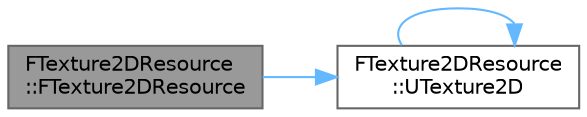 digraph "FTexture2DResource::FTexture2DResource"
{
 // INTERACTIVE_SVG=YES
 // LATEX_PDF_SIZE
  bgcolor="transparent";
  edge [fontname=Helvetica,fontsize=10,labelfontname=Helvetica,labelfontsize=10];
  node [fontname=Helvetica,fontsize=10,shape=box,height=0.2,width=0.4];
  rankdir="LR";
  Node1 [id="Node000001",label="FTexture2DResource\l::FTexture2DResource",height=0.2,width=0.4,color="gray40", fillcolor="grey60", style="filled", fontcolor="black",tooltip="Minimal initialization constructor."];
  Node1 -> Node2 [id="edge1_Node000001_Node000002",color="steelblue1",style="solid",tooltip=" "];
  Node2 [id="Node000002",label="FTexture2DResource\l::UTexture2D",height=0.2,width=0.4,color="grey40", fillcolor="white", style="filled",URL="$da/ddf/classFTexture2DResource.html#a8596beb31b009bf1e6bfe34d852ddeb7",tooltip="Texture streaming command classes that need to be friends in order to call Update/FinalizeMipCount."];
  Node2 -> Node2 [id="edge2_Node000002_Node000002",color="steelblue1",style="solid",tooltip=" "];
}

